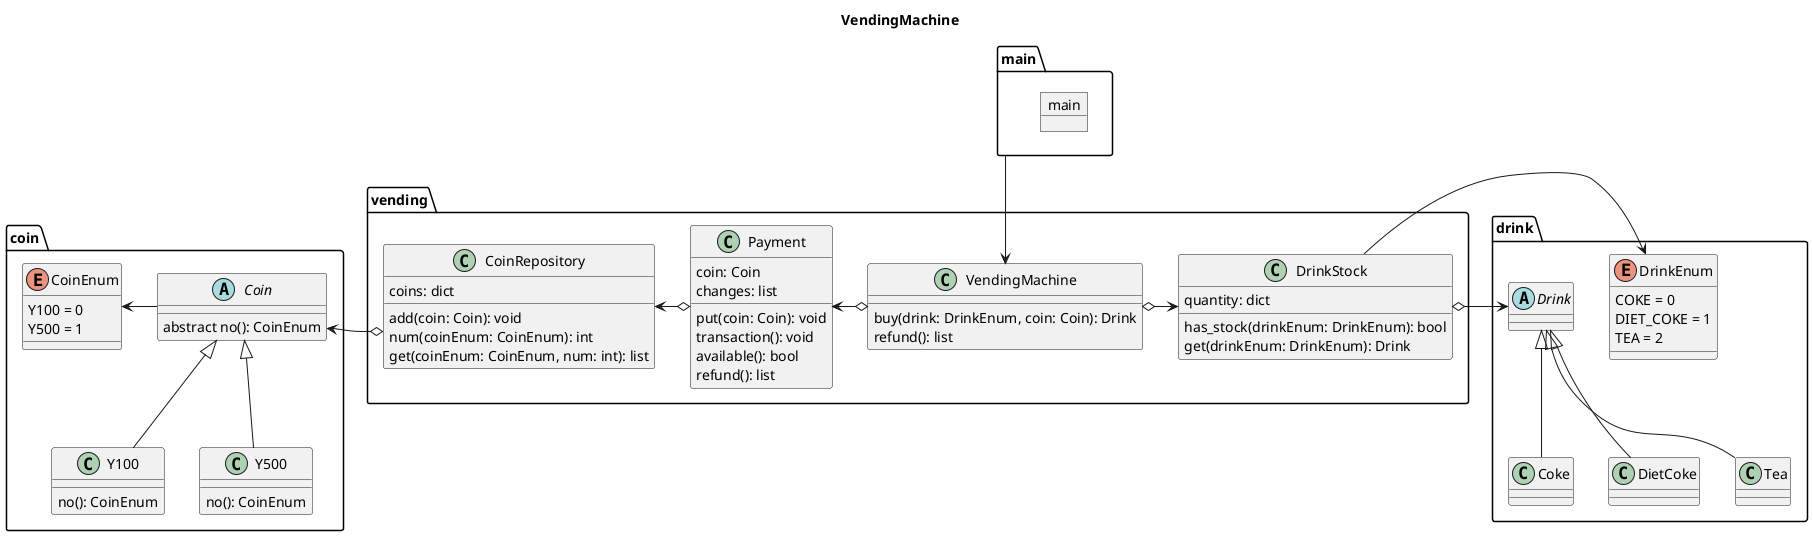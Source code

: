 @startuml

title VendingMachine

package main {
    object main {
    }
}

package drink {

    enum DrinkEnum {
        COKE = 0
        DIET_COKE = 1
        TEA = 2
    }

    abstract class Drink {
    }

    class Coke {
    }

    class DietCoke {
    }

    class Tea {
    }

    Coke -up-|> Drink
    DietCoke -up-|> Drink
    Tea -up-|> Drink
}

package coin {

    enum CoinEnum {
        Y100 = 0
        Y500 = 1
    }

    abstract class Coin {
        abstract no(): CoinEnum
    }

    Coin -left-> CoinEnum

    class Y100 {
        no(): CoinEnum
    }

    class Y500 {
        no(): CoinEnum
    }

    Y100 -up-|> Coin
    Y500 -up-|> Coin
}

package vending {

    class VendingMachine {
        buy(drink: DrinkEnum, coin: Coin): Drink
        refund(): list
    }

    class DrinkStock {
        quantity: dict
        has_stock(drinkEnum: DrinkEnum): bool
        get(drinkEnum: DrinkEnum): Drink
    }

    VendingMachine o-right-> DrinkStock
    DrinkStock -right-> DrinkEnum
    DrinkStock o-right-> Drink

    class Payment {
        coin: Coin
        changes: list
        put(coin: Coin): void
        transaction(): void
        available(): bool
        refund(): list
    }

    VendingMachine o-left-> Payment

    class CoinRepository {
        coins: dict
        add(coin: Coin): void
        num(coinEnum: CoinEnum): int
        get(coinEnum: CoinEnum, num: int): list
    }

    Payment o-left-> CoinRepository
}

main --> VendingMachine
CoinRepository o-left-> Coin


@enduml